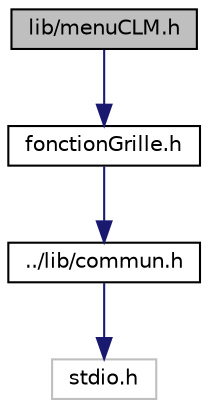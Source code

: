 digraph "lib/menuCLM.h"
{
  edge [fontname="Helvetica",fontsize="10",labelfontname="Helvetica",labelfontsize="10"];
  node [fontname="Helvetica",fontsize="10",shape=record];
  Node0 [label="lib/menuCLM.h",height=0.2,width=0.4,color="black", fillcolor="grey75", style="filled", fontcolor="black"];
  Node0 -> Node1 [color="midnightblue",fontsize="10",style="solid",fontname="Helvetica"];
  Node1 [label="fonctionGrille.h",height=0.2,width=0.4,color="black", fillcolor="white", style="filled",URL="$fonctionGrille_8h.html",tooltip="header contenant les prototype des fonctions utiles à la génération de la grille de jeu..."];
  Node1 -> Node2 [color="midnightblue",fontsize="10",style="solid",fontname="Helvetica"];
  Node2 [label="../lib/commun.h",height=0.2,width=0.4,color="black", fillcolor="white", style="filled",URL="$commun_8h.html",tooltip="header contenant les élément utiles aux autres fichier. "];
  Node2 -> Node3 [color="midnightblue",fontsize="10",style="solid",fontname="Helvetica"];
  Node3 [label="stdio.h",height=0.2,width=0.4,color="grey75", fillcolor="white", style="filled"];
}
